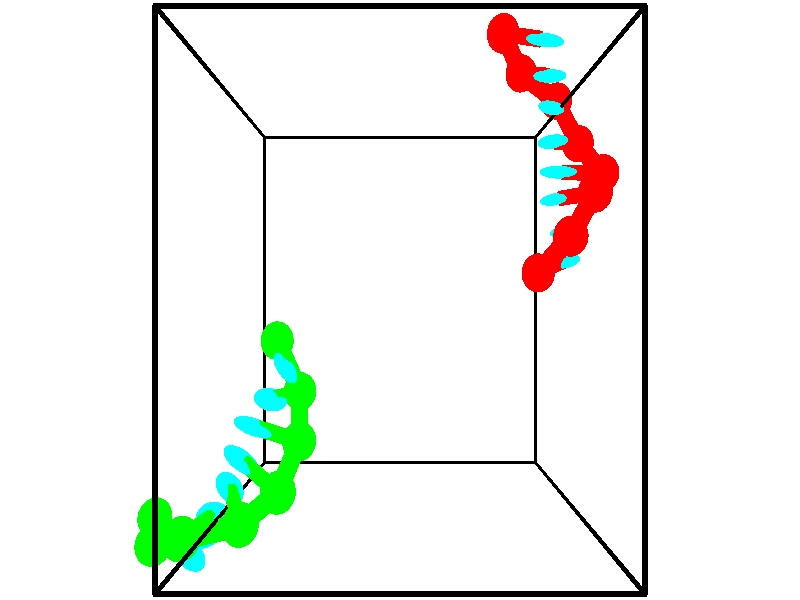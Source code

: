 // switches for output
#declare DRAW_BASES = 1; // possible values are 0, 1; only relevant for DNA ribbons
#declare DRAW_BASES_TYPE = 3; // possible values are 1, 2, 3; only relevant for DNA ribbons
#declare DRAW_FOG = 0; // set to 1 to enable fog

#include "colors.inc"

#include "transforms.inc"
background { rgb <1, 1, 1>}

#default {
   normal{
       ripples 0.25
       frequency 0.20
       turbulence 0.2
       lambda 5
   }
	finish {
		phong 0.1
		phong_size 40.
	}
}

// original window dimensions: 1024x640


// camera settings

camera {
	sky <-0, 1, 0>
	up <-0, 1, 0>
	right 1.6 * <1, 0, 0>
	location <2.5, 2.5, 11.1562>
	look_at <2.5, 2.5, 2.5>
	direction <0, 0, -8.6562>
	angle 67.0682
}


# declare cpy_camera_pos = <2.5, 2.5, 11.1562>;
# if (DRAW_FOG = 1)
fog {
	fog_type 2
	up vnormalize(cpy_camera_pos)
	color rgbt<1,1,1,0.3>
	distance 1e-5
	fog_alt 3e-3
	fog_offset 4
}
# end


// LIGHTS

# declare lum = 6;
global_settings {
	ambient_light rgb lum * <0.05, 0.05, 0.05>
	max_trace_level 15
}# declare cpy_direct_light_amount = 0.25;
light_source
{	1000 * <-1, -1, 1>,
	rgb lum * cpy_direct_light_amount
	parallel
}

light_source
{	1000 * <1, 1, -1>,
	rgb lum * cpy_direct_light_amount
	parallel
}

// strand 0

// nucleotide -1

// particle -1
sphere {
	<4.620073, 2.845933, 1.893655> 0.250000
	pigment { color rgbt <1,0,0,0> }
	no_shadow
}
cylinder {
	<4.920982, 2.947258, 1.650372>,  <5.101528, 3.008053, 1.504402>, 0.100000
	pigment { color rgbt <1,0,0,0> }
	no_shadow
}
cylinder {
	<4.920982, 2.947258, 1.650372>,  <4.620073, 2.845933, 1.893655>, 0.100000
	pigment { color rgbt <1,0,0,0> }
	no_shadow
}

// particle -1
sphere {
	<4.920982, 2.947258, 1.650372> 0.100000
	pigment { color rgbt <1,0,0,0> }
	no_shadow
}
sphere {
	0, 1
	scale<0.080000,0.200000,0.300000>
	matrix <-0.096495, 0.955541, 0.278621,
		0.651746, -0.150910, 0.743273,
		0.752274, 0.253312, -0.608208,
		5.146665, 3.023252, 1.467909>
	pigment { color rgbt <0,1,1,0> }
	no_shadow
}
cylinder {
	<5.006323, 3.280648, 2.294847>,  <4.620073, 2.845933, 1.893655>, 0.130000
	pigment { color rgbt <1,0,0,0> }
	no_shadow
}

// nucleotide -1

// particle -1
sphere {
	<5.006323, 3.280648, 2.294847> 0.250000
	pigment { color rgbt <1,0,0,0> }
	no_shadow
}
cylinder {
	<5.050926, 3.345459, 1.902660>,  <5.077688, 3.384346, 1.667349>, 0.100000
	pigment { color rgbt <1,0,0,0> }
	no_shadow
}
cylinder {
	<5.050926, 3.345459, 1.902660>,  <5.006323, 3.280648, 2.294847>, 0.100000
	pigment { color rgbt <1,0,0,0> }
	no_shadow
}

// particle -1
sphere {
	<5.050926, 3.345459, 1.902660> 0.100000
	pigment { color rgbt <1,0,0,0> }
	no_shadow
}
sphere {
	0, 1
	scale<0.080000,0.200000,0.300000>
	matrix <-0.145485, 0.978650, 0.145182,
		0.983057, 0.126454, 0.132697,
		0.111505, 0.162027, -0.980466,
		5.084378, 3.394067, 1.608521>
	pigment { color rgbt <0,1,1,0> }
	no_shadow
}
cylinder {
	<5.415965, 3.837855, 2.136490>,  <5.006323, 3.280648, 2.294847>, 0.130000
	pigment { color rgbt <1,0,0,0> }
	no_shadow
}

// nucleotide -1

// particle -1
sphere {
	<5.415965, 3.837855, 2.136490> 0.250000
	pigment { color rgbt <1,0,0,0> }
	no_shadow
}
cylinder {
	<5.172218, 3.837006, 1.819336>,  <5.025970, 3.836496, 1.629043>, 0.100000
	pigment { color rgbt <1,0,0,0> }
	no_shadow
}
cylinder {
	<5.172218, 3.837006, 1.819336>,  <5.415965, 3.837855, 2.136490>, 0.100000
	pigment { color rgbt <1,0,0,0> }
	no_shadow
}

// particle -1
sphere {
	<5.172218, 3.837006, 1.819336> 0.100000
	pigment { color rgbt <1,0,0,0> }
	no_shadow
}
sphere {
	0, 1
	scale<0.080000,0.200000,0.300000>
	matrix <-0.175123, 0.975661, 0.131977,
		0.773308, 0.219275, -0.594907,
		-0.609366, -0.002123, -0.792886,
		4.989408, 3.836369, 1.581470>
	pigment { color rgbt <0,1,1,0> }
	no_shadow
}
cylinder {
	<5.706563, 4.168722, 1.602952>,  <5.415965, 3.837855, 2.136490>, 0.130000
	pigment { color rgbt <1,0,0,0> }
	no_shadow
}

// nucleotide -1

// particle -1
sphere {
	<5.706563, 4.168722, 1.602952> 0.250000
	pigment { color rgbt <1,0,0,0> }
	no_shadow
}
cylinder {
	<5.306770, 4.175724, 1.613781>,  <5.066895, 4.179925, 1.620278>, 0.100000
	pigment { color rgbt <1,0,0,0> }
	no_shadow
}
cylinder {
	<5.306770, 4.175724, 1.613781>,  <5.706563, 4.168722, 1.602952>, 0.100000
	pigment { color rgbt <1,0,0,0> }
	no_shadow
}

// particle -1
sphere {
	<5.306770, 4.175724, 1.613781> 0.100000
	pigment { color rgbt <1,0,0,0> }
	no_shadow
}
sphere {
	0, 1
	scale<0.080000,0.200000,0.300000>
	matrix <0.019017, 0.998212, 0.056658,
		-0.026031, 0.057143, -0.998026,
		-0.999480, 0.017505, 0.027072,
		5.006926, 4.180975, 1.621902>
	pigment { color rgbt <0,1,1,0> }
	no_shadow
}
cylinder {
	<5.444096, 4.655492, 1.167971>,  <5.706563, 4.168722, 1.602952>, 0.130000
	pigment { color rgbt <1,0,0,0> }
	no_shadow
}

// nucleotide -1

// particle -1
sphere {
	<5.444096, 4.655492, 1.167971> 0.250000
	pigment { color rgbt <1,0,0,0> }
	no_shadow
}
cylinder {
	<5.143356, 4.613976, 1.428417>,  <4.962913, 4.589066, 1.584685>, 0.100000
	pigment { color rgbt <1,0,0,0> }
	no_shadow
}
cylinder {
	<5.143356, 4.613976, 1.428417>,  <5.444096, 4.655492, 1.167971>, 0.100000
	pigment { color rgbt <1,0,0,0> }
	no_shadow
}

// particle -1
sphere {
	<5.143356, 4.613976, 1.428417> 0.100000
	pigment { color rgbt <1,0,0,0> }
	no_shadow
}
sphere {
	0, 1
	scale<0.080000,0.200000,0.300000>
	matrix <-0.144309, 0.989493, -0.008905,
		-0.643349, -0.100657, -0.758928,
		-0.751850, -0.103791, 0.651114,
		4.917801, 4.582839, 1.623752>
	pigment { color rgbt <0,1,1,0> }
	no_shadow
}
cylinder {
	<5.117125, 5.271461, 1.062946>,  <5.444096, 4.655492, 1.167971>, 0.130000
	pigment { color rgbt <1,0,0,0> }
	no_shadow
}

// nucleotide -1

// particle -1
sphere {
	<5.117125, 5.271461, 1.062946> 0.250000
	pigment { color rgbt <1,0,0,0> }
	no_shadow
}
cylinder {
	<4.980797, 5.127087, 1.410179>,  <4.899000, 5.040462, 1.618519>, 0.100000
	pigment { color rgbt <1,0,0,0> }
	no_shadow
}
cylinder {
	<4.980797, 5.127087, 1.410179>,  <5.117125, 5.271461, 1.062946>, 0.100000
	pigment { color rgbt <1,0,0,0> }
	no_shadow
}

// particle -1
sphere {
	<4.980797, 5.127087, 1.410179> 0.100000
	pigment { color rgbt <1,0,0,0> }
	no_shadow
}
sphere {
	0, 1
	scale<0.080000,0.200000,0.300000>
	matrix <0.116994, 0.899905, 0.420100,
		-0.932820, 0.244740, -0.264478,
		-0.340820, -0.360935, 0.868082,
		4.878551, 5.018806, 1.670604>
	pigment { color rgbt <0,1,1,0> }
	no_shadow
}
cylinder {
	<4.490869, 5.605252, 1.223681>,  <5.117125, 5.271461, 1.062946>, 0.130000
	pigment { color rgbt <1,0,0,0> }
	no_shadow
}

// nucleotide -1

// particle -1
sphere {
	<4.490869, 5.605252, 1.223681> 0.250000
	pigment { color rgbt <1,0,0,0> }
	no_shadow
}
cylinder {
	<4.677284, 5.483833, 1.556107>,  <4.789134, 5.410982, 1.755562>, 0.100000
	pigment { color rgbt <1,0,0,0> }
	no_shadow
}
cylinder {
	<4.677284, 5.483833, 1.556107>,  <4.490869, 5.605252, 1.223681>, 0.100000
	pigment { color rgbt <1,0,0,0> }
	no_shadow
}

// particle -1
sphere {
	<4.677284, 5.483833, 1.556107> 0.100000
	pigment { color rgbt <1,0,0,0> }
	no_shadow
}
sphere {
	0, 1
	scale<0.080000,0.200000,0.300000>
	matrix <-0.093873, 0.917040, 0.387590,
		-0.879770, -0.258646, 0.398881,
		0.466039, -0.303546, 0.831064,
		4.817096, 5.392769, 1.805426>
	pigment { color rgbt <0,1,1,0> }
	no_shadow
}
cylinder {
	<4.111104, 5.975837, 1.711256>,  <4.490869, 5.605252, 1.223681>, 0.130000
	pigment { color rgbt <1,0,0,0> }
	no_shadow
}

// nucleotide -1

// particle -1
sphere {
	<4.111104, 5.975837, 1.711256> 0.250000
	pigment { color rgbt <1,0,0,0> }
	no_shadow
}
cylinder {
	<4.434090, 5.855587, 1.914284>,  <4.627881, 5.783437, 2.036100>, 0.100000
	pigment { color rgbt <1,0,0,0> }
	no_shadow
}
cylinder {
	<4.434090, 5.855587, 1.914284>,  <4.111104, 5.975837, 1.711256>, 0.100000
	pigment { color rgbt <1,0,0,0> }
	no_shadow
}

// particle -1
sphere {
	<4.434090, 5.855587, 1.914284> 0.100000
	pigment { color rgbt <1,0,0,0> }
	no_shadow
}
sphere {
	0, 1
	scale<0.080000,0.200000,0.300000>
	matrix <0.038913, 0.885678, 0.462667,
		-0.588632, -0.353836, 0.726851,
		0.807464, -0.300625, 0.507569,
		4.676329, 5.765399, 2.066555>
	pigment { color rgbt <0,1,1,0> }
	no_shadow
}
// strand 1

// nucleotide -1

// particle -1
sphere {
	<0.601907, 1.974464, 1.819996> 0.250000
	pigment { color rgbt <0,1,0,0> }
	no_shadow
}
cylinder {
	<0.738159, 1.806705, 2.156586>,  <0.819910, 1.706050, 2.358540>, 0.100000
	pigment { color rgbt <0,1,0,0> }
	no_shadow
}
cylinder {
	<0.738159, 1.806705, 2.156586>,  <0.601907, 1.974464, 1.819996>, 0.100000
	pigment { color rgbt <0,1,0,0> }
	no_shadow
}

// particle -1
sphere {
	<0.738159, 1.806705, 2.156586> 0.100000
	pigment { color rgbt <0,1,0,0> }
	no_shadow
}
sphere {
	0, 1
	scale<0.080000,0.200000,0.300000>
	matrix <-0.639509, -0.759420, -0.119626,
		0.689203, -0.497382, -0.526888,
		0.340629, -0.419396, 0.841474,
		0.840348, 1.680887, 2.409028>
	pigment { color rgbt <0,1,1,0> }
	no_shadow
}
cylinder {
	<0.939477, 1.310945, 1.730534>,  <0.601907, 1.974464, 1.819996>, 0.130000
	pigment { color rgbt <0,1,0,0> }
	no_shadow
}

// nucleotide -1

// particle -1
sphere {
	<0.939477, 1.310945, 1.730534> 0.250000
	pigment { color rgbt <0,1,0,0> }
	no_shadow
}
cylinder {
	<0.754440, 1.299549, 2.084980>,  <0.643418, 1.292712, 2.297647>, 0.100000
	pigment { color rgbt <0,1,0,0> }
	no_shadow
}
cylinder {
	<0.754440, 1.299549, 2.084980>,  <0.939477, 1.310945, 1.730534>, 0.100000
	pigment { color rgbt <0,1,0,0> }
	no_shadow
}

// particle -1
sphere {
	<0.754440, 1.299549, 2.084980> 0.100000
	pigment { color rgbt <0,1,0,0> }
	no_shadow
}
sphere {
	0, 1
	scale<0.080000,0.200000,0.300000>
	matrix <-0.467593, -0.841328, -0.271154,
		0.753237, -0.539774, 0.375869,
		-0.462591, -0.028489, 0.886114,
		0.615663, 1.291002, 2.350814>
	pigment { color rgbt <0,1,1,0> }
	no_shadow
}
cylinder {
	<0.994170, 0.744966, 2.141456>,  <0.939477, 1.310945, 1.730534>, 0.130000
	pigment { color rgbt <0,1,0,0> }
	no_shadow
}

// nucleotide -1

// particle -1
sphere {
	<0.994170, 0.744966, 2.141456> 0.250000
	pigment { color rgbt <0,1,0,0> }
	no_shadow
}
cylinder {
	<0.643852, 0.870411, 2.288223>,  <0.433661, 0.945678, 2.376284>, 0.100000
	pigment { color rgbt <0,1,0,0> }
	no_shadow
}
cylinder {
	<0.643852, 0.870411, 2.288223>,  <0.994170, 0.744966, 2.141456>, 0.100000
	pigment { color rgbt <0,1,0,0> }
	no_shadow
}

// particle -1
sphere {
	<0.643852, 0.870411, 2.288223> 0.100000
	pigment { color rgbt <0,1,0,0> }
	no_shadow
}
sphere {
	0, 1
	scale<0.080000,0.200000,0.300000>
	matrix <-0.383499, -0.913709, -0.134403,
		0.293107, -0.258423, 0.920493,
		-0.875795, 0.313613, 0.366919,
		0.381114, 0.964495, 2.398299>
	pigment { color rgbt <0,1,1,0> }
	no_shadow
}
cylinder {
	<0.775011, 0.234718, 2.634406>,  <0.994170, 0.744966, 2.141456>, 0.130000
	pigment { color rgbt <0,1,0,0> }
	no_shadow
}

// nucleotide -1

// particle -1
sphere {
	<0.775011, 0.234718, 2.634406> 0.250000
	pigment { color rgbt <0,1,0,0> }
	no_shadow
}
cylinder {
	<0.446556, 0.423946, 2.506695>,  <0.249483, 0.537483, 2.430068>, 0.100000
	pigment { color rgbt <0,1,0,0> }
	no_shadow
}
cylinder {
	<0.446556, 0.423946, 2.506695>,  <0.775011, 0.234718, 2.634406>, 0.100000
	pigment { color rgbt <0,1,0,0> }
	no_shadow
}

// particle -1
sphere {
	<0.446556, 0.423946, 2.506695> 0.100000
	pigment { color rgbt <0,1,0,0> }
	no_shadow
}
sphere {
	0, 1
	scale<0.080000,0.200000,0.300000>
	matrix <-0.420662, -0.879734, -0.221612,
		-0.385718, -0.047665, 0.921385,
		-0.821137, 0.473071, -0.319278,
		0.200215, 0.565868, 2.410911>
	pigment { color rgbt <0,1,1,0> }
	no_shadow
}
cylinder {
	<0.308195, -0.070643, 2.875845>,  <0.775011, 0.234718, 2.634406>, 0.130000
	pigment { color rgbt <0,1,0,0> }
	no_shadow
}

// nucleotide -1

// particle -1
sphere {
	<0.308195, -0.070643, 2.875845> 0.250000
	pigment { color rgbt <0,1,0,0> }
	no_shadow
}
cylinder {
	<0.135315, 0.089767, 2.552765>,  <0.031587, 0.186014, 2.358917>, 0.100000
	pigment { color rgbt <0,1,0,0> }
	no_shadow
}
cylinder {
	<0.135315, 0.089767, 2.552765>,  <0.308195, -0.070643, 2.875845>, 0.100000
	pigment { color rgbt <0,1,0,0> }
	no_shadow
}

// particle -1
sphere {
	<0.135315, 0.089767, 2.552765> 0.100000
	pigment { color rgbt <0,1,0,0> }
	no_shadow
}
sphere {
	0, 1
	scale<0.080000,0.200000,0.300000>
	matrix <-0.392445, -0.890057, -0.231918,
		-0.811905, 0.216743, 0.542064,
		-0.432201, 0.401025, -0.807701,
		0.005655, 0.210075, 2.310455>
	pigment { color rgbt <0,1,1,0> }
	no_shadow
}
cylinder {
	<-0.479657, -0.207005, 2.949992>,  <0.308195, -0.070643, 2.875845>, 0.130000
	pigment { color rgbt <0,1,0,0> }
	no_shadow
}

// nucleotide -1

// particle -1
sphere {
	<-0.479657, -0.207005, 2.949992> 0.250000
	pigment { color rgbt <0,1,0,0> }
	no_shadow
}
cylinder {
	<-0.349411, -0.168419, 2.573765>,  <-0.271263, -0.145267, 2.348028>, 0.100000
	pigment { color rgbt <0,1,0,0> }
	no_shadow
}
cylinder {
	<-0.349411, -0.168419, 2.573765>,  <-0.479657, -0.207005, 2.949992>, 0.100000
	pigment { color rgbt <0,1,0,0> }
	no_shadow
}

// particle -1
sphere {
	<-0.349411, -0.168419, 2.573765> 0.100000
	pigment { color rgbt <0,1,0,0> }
	no_shadow
}
sphere {
	0, 1
	scale<0.080000,0.200000,0.300000>
	matrix <-0.456752, -0.854959, -0.245809,
		-0.827860, 0.509646, -0.234327,
		0.325616, 0.096466, -0.940568,
		-0.251726, -0.139479, 2.291594>
	pigment { color rgbt <0,1,1,0> }
	no_shadow
}
cylinder {
	<-1.034032, -0.420285, 2.506494>,  <-0.479657, -0.207005, 2.949992>, 0.130000
	pigment { color rgbt <0,1,0,0> }
	no_shadow
}

// nucleotide -1

// particle -1
sphere {
	<-1.034032, -0.420285, 2.506494> 0.250000
	pigment { color rgbt <0,1,0,0> }
	no_shadow
}
cylinder {
	<-0.737808, -0.446114, 2.238941>,  <-0.560074, -0.461611, 2.078410>, 0.100000
	pigment { color rgbt <0,1,0,0> }
	no_shadow
}
cylinder {
	<-0.737808, -0.446114, 2.238941>,  <-1.034032, -0.420285, 2.506494>, 0.100000
	pigment { color rgbt <0,1,0,0> }
	no_shadow
}

// particle -1
sphere {
	<-0.737808, -0.446114, 2.238941> 0.100000
	pigment { color rgbt <0,1,0,0> }
	no_shadow
}
sphere {
	0, 1
	scale<0.080000,0.200000,0.300000>
	matrix <-0.410809, -0.831216, -0.374588,
		-0.531797, 0.552187, -0.642092,
		0.740559, -0.064572, -0.668881,
		-0.515640, -0.465485, 2.038277>
	pigment { color rgbt <0,1,1,0> }
	no_shadow
}
cylinder {
	<-1.287041, -0.299829, 1.829385>,  <-1.034032, -0.420285, 2.506494>, 0.130000
	pigment { color rgbt <0,1,0,0> }
	no_shadow
}

// nucleotide -1

// particle -1
sphere {
	<-1.287041, -0.299829, 1.829385> 0.250000
	pigment { color rgbt <0,1,0,0> }
	no_shadow
}
cylinder {
	<-0.976311, -0.548328, 1.870552>,  <-0.789873, -0.697428, 1.895252>, 0.100000
	pigment { color rgbt <0,1,0,0> }
	no_shadow
}
cylinder {
	<-0.976311, -0.548328, 1.870552>,  <-1.287041, -0.299829, 1.829385>, 0.100000
	pigment { color rgbt <0,1,0,0> }
	no_shadow
}

// particle -1
sphere {
	<-0.976311, -0.548328, 1.870552> 0.100000
	pigment { color rgbt <0,1,0,0> }
	no_shadow
}
sphere {
	0, 1
	scale<0.080000,0.200000,0.300000>
	matrix <-0.518448, -0.723729, -0.455444,
		0.357428, 0.300443, -0.884296,
		0.776825, -0.621250, 0.102917,
		-0.743263, -0.734703, 1.901427>
	pigment { color rgbt <0,1,1,0> }
	no_shadow
}
// box output
cylinder {
	<0.000000, 0.000000, 0.000000>,  <5.000000, 0.000000, 0.000000>, 0.025000
	pigment { color rgbt <0,0,0,0> }
	no_shadow
}
cylinder {
	<0.000000, 0.000000, 0.000000>,  <0.000000, 5.000000, 0.000000>, 0.025000
	pigment { color rgbt <0,0,0,0> }
	no_shadow
}
cylinder {
	<0.000000, 0.000000, 0.000000>,  <0.000000, 0.000000, 5.000000>, 0.025000
	pigment { color rgbt <0,0,0,0> }
	no_shadow
}
cylinder {
	<5.000000, 5.000000, 5.000000>,  <0.000000, 5.000000, 5.000000>, 0.025000
	pigment { color rgbt <0,0,0,0> }
	no_shadow
}
cylinder {
	<5.000000, 5.000000, 5.000000>,  <5.000000, 0.000000, 5.000000>, 0.025000
	pigment { color rgbt <0,0,0,0> }
	no_shadow
}
cylinder {
	<5.000000, 5.000000, 5.000000>,  <5.000000, 5.000000, 0.000000>, 0.025000
	pigment { color rgbt <0,0,0,0> }
	no_shadow
}
cylinder {
	<0.000000, 0.000000, 5.000000>,  <0.000000, 5.000000, 5.000000>, 0.025000
	pigment { color rgbt <0,0,0,0> }
	no_shadow
}
cylinder {
	<0.000000, 0.000000, 5.000000>,  <5.000000, 0.000000, 5.000000>, 0.025000
	pigment { color rgbt <0,0,0,0> }
	no_shadow
}
cylinder {
	<5.000000, 5.000000, 0.000000>,  <0.000000, 5.000000, 0.000000>, 0.025000
	pigment { color rgbt <0,0,0,0> }
	no_shadow
}
cylinder {
	<5.000000, 5.000000, 0.000000>,  <5.000000, 0.000000, 0.000000>, 0.025000
	pigment { color rgbt <0,0,0,0> }
	no_shadow
}
cylinder {
	<5.000000, 0.000000, 5.000000>,  <5.000000, 0.000000, 0.000000>, 0.025000
	pigment { color rgbt <0,0,0,0> }
	no_shadow
}
cylinder {
	<0.000000, 5.000000, 0.000000>,  <0.000000, 5.000000, 5.000000>, 0.025000
	pigment { color rgbt <0,0,0,0> }
	no_shadow
}
// end of box output
